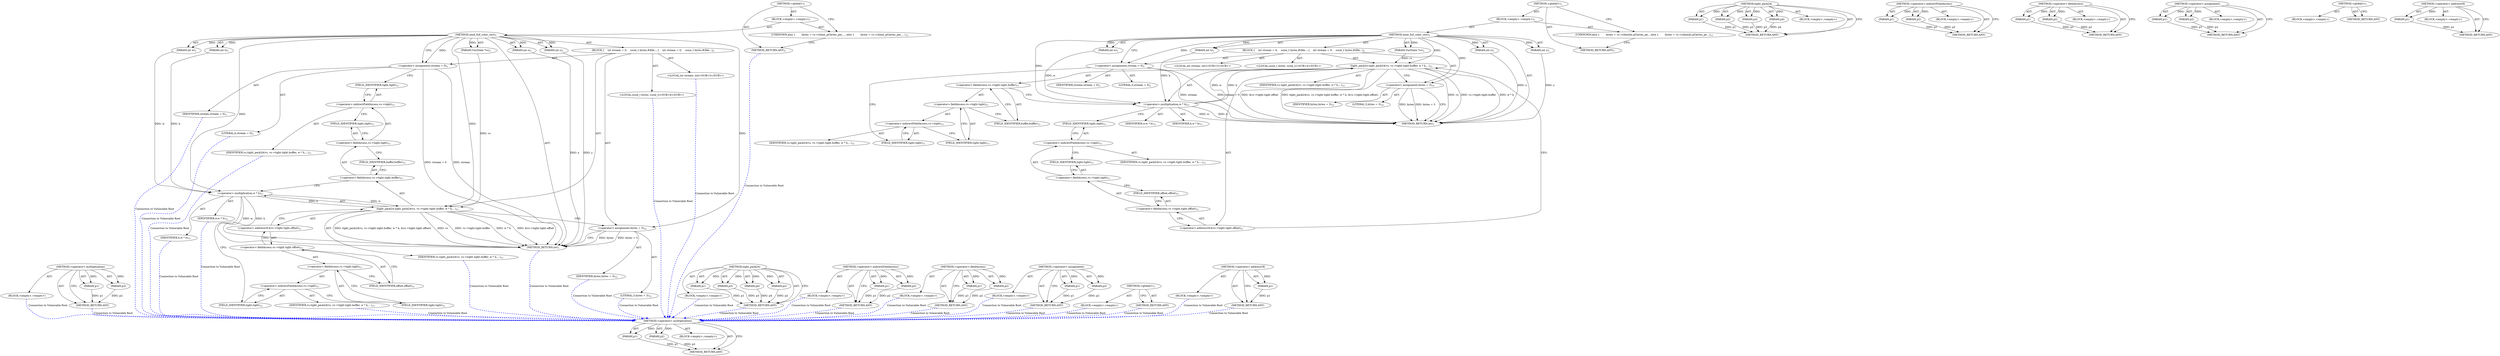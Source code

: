 digraph "&lt;operator&gt;.addressOf" {
vulnerable_87 [label=<(METHOD,&lt;operator&gt;.multiplication)>];
vulnerable_88 [label=<(PARAM,p1)>];
vulnerable_89 [label=<(PARAM,p2)>];
vulnerable_90 [label=<(BLOCK,&lt;empty&gt;,&lt;empty&gt;)>];
vulnerable_91 [label=<(METHOD_RETURN,ANY)>];
vulnerable_6 [label=<(METHOD,&lt;global&gt;)<SUB>1</SUB>>];
vulnerable_7 [label=<(BLOCK,&lt;empty&gt;,&lt;empty&gt;)<SUB>1</SUB>>];
vulnerable_8 [label=<(METHOD,send_full_color_rect)<SUB>1</SUB>>];
vulnerable_9 [label=<(PARAM,VncState *vs)<SUB>1</SUB>>];
vulnerable_10 [label=<(PARAM,int x)<SUB>1</SUB>>];
vulnerable_11 [label=<(PARAM,int y)<SUB>1</SUB>>];
vulnerable_12 [label=<(PARAM,int w)<SUB>1</SUB>>];
vulnerable_13 [label=<(PARAM,int h)<SUB>1</SUB>>];
vulnerable_14 [label=<(BLOCK,{
    int stream = 0;
    ssize_t bytes;

#ifde...,{
    int stream = 0;
    ssize_t bytes;

#ifde...)<SUB>2</SUB>>];
vulnerable_15 [label="<(LOCAL,int stream: int)<SUB>3</SUB>>"];
vulnerable_16 [label=<(&lt;operator&gt;.assignment,stream = 0)<SUB>3</SUB>>];
vulnerable_17 [label=<(IDENTIFIER,stream,stream = 0)<SUB>3</SUB>>];
vulnerable_18 [label=<(LITERAL,0,stream = 0)<SUB>3</SUB>>];
vulnerable_19 [label="<(LOCAL,ssize_t bytes: ssize_t)<SUB>4</SUB>>"];
vulnerable_20 [label=<(tight_pack24,tight_pack24(vs, vs-&gt;tight.tight.buffer, w * h,...)<SUB>11</SUB>>];
vulnerable_21 [label=<(IDENTIFIER,vs,tight_pack24(vs, vs-&gt;tight.tight.buffer, w * h,...)<SUB>11</SUB>>];
vulnerable_22 [label=<(&lt;operator&gt;.fieldAccess,vs-&gt;tight.tight.buffer)<SUB>11</SUB>>];
vulnerable_23 [label=<(&lt;operator&gt;.fieldAccess,vs-&gt;tight.tight)<SUB>11</SUB>>];
vulnerable_24 [label=<(&lt;operator&gt;.indirectFieldAccess,vs-&gt;tight)<SUB>11</SUB>>];
vulnerable_25 [label=<(IDENTIFIER,vs,tight_pack24(vs, vs-&gt;tight.tight.buffer, w * h,...)<SUB>11</SUB>>];
vulnerable_26 [label=<(FIELD_IDENTIFIER,tight,tight)<SUB>11</SUB>>];
vulnerable_27 [label=<(FIELD_IDENTIFIER,tight,tight)<SUB>11</SUB>>];
vulnerable_28 [label=<(FIELD_IDENTIFIER,buffer,buffer)<SUB>11</SUB>>];
vulnerable_29 [label=<(&lt;operator&gt;.multiplication,w * h)<SUB>11</SUB>>];
vulnerable_30 [label=<(IDENTIFIER,w,w * h)<SUB>11</SUB>>];
vulnerable_31 [label=<(IDENTIFIER,h,w * h)<SUB>11</SUB>>];
vulnerable_32 [label=<(&lt;operator&gt;.addressOf,&amp;vs-&gt;tight.tight.offset)<SUB>11</SUB>>];
vulnerable_33 [label=<(&lt;operator&gt;.fieldAccess,vs-&gt;tight.tight.offset)<SUB>11</SUB>>];
vulnerable_34 [label=<(&lt;operator&gt;.fieldAccess,vs-&gt;tight.tight)<SUB>11</SUB>>];
vulnerable_35 [label=<(&lt;operator&gt;.indirectFieldAccess,vs-&gt;tight)<SUB>11</SUB>>];
vulnerable_36 [label=<(IDENTIFIER,vs,tight_pack24(vs, vs-&gt;tight.tight.buffer, w * h,...)<SUB>11</SUB>>];
vulnerable_37 [label=<(FIELD_IDENTIFIER,tight,tight)<SUB>11</SUB>>];
vulnerable_38 [label=<(FIELD_IDENTIFIER,tight,tight)<SUB>11</SUB>>];
vulnerable_39 [label=<(FIELD_IDENTIFIER,offset,offset)<SUB>11</SUB>>];
vulnerable_40 [label=<(&lt;operator&gt;.assignment,bytes = 3)<SUB>12</SUB>>];
vulnerable_41 [label=<(IDENTIFIER,bytes,bytes = 3)<SUB>12</SUB>>];
vulnerable_42 [label=<(LITERAL,3,bytes = 3)<SUB>12</SUB>>];
vulnerable_43 [label=<(METHOD_RETURN,int)<SUB>1</SUB>>];
vulnerable_45 [label=<(UNKNOWN,else {
        bytes = vs-&gt;clientds.pf.bytes_pe...,else {
        bytes = vs-&gt;clientds.pf.bytes_pe...)<SUB>13</SUB>>];
vulnerable_46 [label=<(METHOD_RETURN,ANY)<SUB>1</SUB>>];
vulnerable_70 [label=<(METHOD,tight_pack24)>];
vulnerable_71 [label=<(PARAM,p1)>];
vulnerable_72 [label=<(PARAM,p2)>];
vulnerable_73 [label=<(PARAM,p3)>];
vulnerable_74 [label=<(PARAM,p4)>];
vulnerable_75 [label=<(BLOCK,&lt;empty&gt;,&lt;empty&gt;)>];
vulnerable_76 [label=<(METHOD_RETURN,ANY)>];
vulnerable_82 [label=<(METHOD,&lt;operator&gt;.indirectFieldAccess)>];
vulnerable_83 [label=<(PARAM,p1)>];
vulnerable_84 [label=<(PARAM,p2)>];
vulnerable_85 [label=<(BLOCK,&lt;empty&gt;,&lt;empty&gt;)>];
vulnerable_86 [label=<(METHOD_RETURN,ANY)>];
vulnerable_77 [label=<(METHOD,&lt;operator&gt;.fieldAccess)>];
vulnerable_78 [label=<(PARAM,p1)>];
vulnerable_79 [label=<(PARAM,p2)>];
vulnerable_80 [label=<(BLOCK,&lt;empty&gt;,&lt;empty&gt;)>];
vulnerable_81 [label=<(METHOD_RETURN,ANY)>];
vulnerable_65 [label=<(METHOD,&lt;operator&gt;.assignment)>];
vulnerable_66 [label=<(PARAM,p1)>];
vulnerable_67 [label=<(PARAM,p2)>];
vulnerable_68 [label=<(BLOCK,&lt;empty&gt;,&lt;empty&gt;)>];
vulnerable_69 [label=<(METHOD_RETURN,ANY)>];
vulnerable_59 [label=<(METHOD,&lt;global&gt;)<SUB>1</SUB>>];
vulnerable_60 [label=<(BLOCK,&lt;empty&gt;,&lt;empty&gt;)>];
vulnerable_61 [label=<(METHOD_RETURN,ANY)>];
vulnerable_92 [label=<(METHOD,&lt;operator&gt;.addressOf)>];
vulnerable_93 [label=<(PARAM,p1)>];
vulnerable_94 [label=<(BLOCK,&lt;empty&gt;,&lt;empty&gt;)>];
vulnerable_95 [label=<(METHOD_RETURN,ANY)>];
fixed_87 [label=<(METHOD,&lt;operator&gt;.multiplication)>];
fixed_88 [label=<(PARAM,p1)>];
fixed_89 [label=<(PARAM,p2)>];
fixed_90 [label=<(BLOCK,&lt;empty&gt;,&lt;empty&gt;)>];
fixed_91 [label=<(METHOD_RETURN,ANY)>];
fixed_6 [label=<(METHOD,&lt;global&gt;)<SUB>1</SUB>>];
fixed_7 [label=<(BLOCK,&lt;empty&gt;,&lt;empty&gt;)<SUB>1</SUB>>];
fixed_8 [label=<(METHOD,send_full_color_rect)<SUB>1</SUB>>];
fixed_9 [label=<(PARAM,VncState *vs)<SUB>1</SUB>>];
fixed_10 [label=<(PARAM,int x)<SUB>1</SUB>>];
fixed_11 [label=<(PARAM,int y)<SUB>1</SUB>>];
fixed_12 [label=<(PARAM,int w)<SUB>1</SUB>>];
fixed_13 [label=<(PARAM,int h)<SUB>1</SUB>>];
fixed_14 [label=<(BLOCK,{
    int stream = 0;
    ssize_t bytes;

#ifde...,{
    int stream = 0;
    ssize_t bytes;

#ifde...)<SUB>2</SUB>>];
fixed_15 [label="<(LOCAL,int stream: int)<SUB>3</SUB>>"];
fixed_16 [label=<(&lt;operator&gt;.assignment,stream = 0)<SUB>3</SUB>>];
fixed_17 [label=<(IDENTIFIER,stream,stream = 0)<SUB>3</SUB>>];
fixed_18 [label=<(LITERAL,0,stream = 0)<SUB>3</SUB>>];
fixed_19 [label="<(LOCAL,ssize_t bytes: ssize_t)<SUB>4</SUB>>"];
fixed_20 [label=<(tight_pack24,tight_pack24(vs, vs-&gt;tight.tight.buffer, w * h,...)<SUB>11</SUB>>];
fixed_21 [label=<(IDENTIFIER,vs,tight_pack24(vs, vs-&gt;tight.tight.buffer, w * h,...)<SUB>11</SUB>>];
fixed_22 [label=<(&lt;operator&gt;.fieldAccess,vs-&gt;tight.tight.buffer)<SUB>11</SUB>>];
fixed_23 [label=<(&lt;operator&gt;.fieldAccess,vs-&gt;tight.tight)<SUB>11</SUB>>];
fixed_24 [label=<(&lt;operator&gt;.indirectFieldAccess,vs-&gt;tight)<SUB>11</SUB>>];
fixed_25 [label=<(IDENTIFIER,vs,tight_pack24(vs, vs-&gt;tight.tight.buffer, w * h,...)<SUB>11</SUB>>];
fixed_26 [label=<(FIELD_IDENTIFIER,tight,tight)<SUB>11</SUB>>];
fixed_27 [label=<(FIELD_IDENTIFIER,tight,tight)<SUB>11</SUB>>];
fixed_28 [label=<(FIELD_IDENTIFIER,buffer,buffer)<SUB>11</SUB>>];
fixed_29 [label=<(&lt;operator&gt;.multiplication,w * h)<SUB>11</SUB>>];
fixed_30 [label=<(IDENTIFIER,w,w * h)<SUB>11</SUB>>];
fixed_31 [label=<(IDENTIFIER,h,w * h)<SUB>11</SUB>>];
fixed_32 [label=<(&lt;operator&gt;.addressOf,&amp;vs-&gt;tight.tight.offset)<SUB>11</SUB>>];
fixed_33 [label=<(&lt;operator&gt;.fieldAccess,vs-&gt;tight.tight.offset)<SUB>11</SUB>>];
fixed_34 [label=<(&lt;operator&gt;.fieldAccess,vs-&gt;tight.tight)<SUB>11</SUB>>];
fixed_35 [label=<(&lt;operator&gt;.indirectFieldAccess,vs-&gt;tight)<SUB>11</SUB>>];
fixed_36 [label=<(IDENTIFIER,vs,tight_pack24(vs, vs-&gt;tight.tight.buffer, w * h,...)<SUB>11</SUB>>];
fixed_37 [label=<(FIELD_IDENTIFIER,tight,tight)<SUB>11</SUB>>];
fixed_38 [label=<(FIELD_IDENTIFIER,tight,tight)<SUB>11</SUB>>];
fixed_39 [label=<(FIELD_IDENTIFIER,offset,offset)<SUB>11</SUB>>];
fixed_40 [label=<(&lt;operator&gt;.assignment,bytes = 3)<SUB>12</SUB>>];
fixed_41 [label=<(IDENTIFIER,bytes,bytes = 3)<SUB>12</SUB>>];
fixed_42 [label=<(LITERAL,3,bytes = 3)<SUB>12</SUB>>];
fixed_43 [label=<(METHOD_RETURN,int)<SUB>1</SUB>>];
fixed_45 [label=<(UNKNOWN,else {
        bytes = vs-&gt;client_pf.bytes_per_...,else {
        bytes = vs-&gt;client_pf.bytes_per_...)<SUB>13</SUB>>];
fixed_46 [label=<(METHOD_RETURN,ANY)<SUB>1</SUB>>];
fixed_70 [label=<(METHOD,tight_pack24)>];
fixed_71 [label=<(PARAM,p1)>];
fixed_72 [label=<(PARAM,p2)>];
fixed_73 [label=<(PARAM,p3)>];
fixed_74 [label=<(PARAM,p4)>];
fixed_75 [label=<(BLOCK,&lt;empty&gt;,&lt;empty&gt;)>];
fixed_76 [label=<(METHOD_RETURN,ANY)>];
fixed_82 [label=<(METHOD,&lt;operator&gt;.indirectFieldAccess)>];
fixed_83 [label=<(PARAM,p1)>];
fixed_84 [label=<(PARAM,p2)>];
fixed_85 [label=<(BLOCK,&lt;empty&gt;,&lt;empty&gt;)>];
fixed_86 [label=<(METHOD_RETURN,ANY)>];
fixed_77 [label=<(METHOD,&lt;operator&gt;.fieldAccess)>];
fixed_78 [label=<(PARAM,p1)>];
fixed_79 [label=<(PARAM,p2)>];
fixed_80 [label=<(BLOCK,&lt;empty&gt;,&lt;empty&gt;)>];
fixed_81 [label=<(METHOD_RETURN,ANY)>];
fixed_65 [label=<(METHOD,&lt;operator&gt;.assignment)>];
fixed_66 [label=<(PARAM,p1)>];
fixed_67 [label=<(PARAM,p2)>];
fixed_68 [label=<(BLOCK,&lt;empty&gt;,&lt;empty&gt;)>];
fixed_69 [label=<(METHOD_RETURN,ANY)>];
fixed_59 [label=<(METHOD,&lt;global&gt;)<SUB>1</SUB>>];
fixed_60 [label=<(BLOCK,&lt;empty&gt;,&lt;empty&gt;)>];
fixed_61 [label=<(METHOD_RETURN,ANY)>];
fixed_92 [label=<(METHOD,&lt;operator&gt;.addressOf)>];
fixed_93 [label=<(PARAM,p1)>];
fixed_94 [label=<(BLOCK,&lt;empty&gt;,&lt;empty&gt;)>];
fixed_95 [label=<(METHOD_RETURN,ANY)>];
vulnerable_87 -> vulnerable_88  [key=0, label="AST: "];
vulnerable_87 -> vulnerable_88  [key=1, label="DDG: "];
vulnerable_87 -> vulnerable_90  [key=0, label="AST: "];
vulnerable_87 -> vulnerable_89  [key=0, label="AST: "];
vulnerable_87 -> vulnerable_89  [key=1, label="DDG: "];
vulnerable_87 -> vulnerable_91  [key=0, label="AST: "];
vulnerable_87 -> vulnerable_91  [key=1, label="CFG: "];
vulnerable_88 -> vulnerable_91  [key=0, label="DDG: p1"];
vulnerable_89 -> vulnerable_91  [key=0, label="DDG: p2"];
vulnerable_6 -> vulnerable_7  [key=0, label="AST: "];
vulnerable_6 -> vulnerable_46  [key=0, label="AST: "];
vulnerable_6 -> vulnerable_45  [key=0, label="CFG: "];
vulnerable_7 -> vulnerable_8  [key=0, label="AST: "];
vulnerable_7 -> vulnerable_45  [key=0, label="AST: "];
vulnerable_8 -> vulnerable_9  [key=0, label="AST: "];
vulnerable_8 -> vulnerable_9  [key=1, label="DDG: "];
vulnerable_8 -> vulnerable_10  [key=0, label="AST: "];
vulnerable_8 -> vulnerable_10  [key=1, label="DDG: "];
vulnerable_8 -> vulnerable_11  [key=0, label="AST: "];
vulnerable_8 -> vulnerable_11  [key=1, label="DDG: "];
vulnerable_8 -> vulnerable_12  [key=0, label="AST: "];
vulnerable_8 -> vulnerable_12  [key=1, label="DDG: "];
vulnerable_8 -> vulnerable_13  [key=0, label="AST: "];
vulnerable_8 -> vulnerable_13  [key=1, label="DDG: "];
vulnerable_8 -> vulnerable_14  [key=0, label="AST: "];
vulnerable_8 -> vulnerable_43  [key=0, label="AST: "];
vulnerable_8 -> vulnerable_16  [key=0, label="CFG: "];
vulnerable_8 -> vulnerable_16  [key=1, label="DDG: "];
vulnerable_8 -> vulnerable_40  [key=0, label="DDG: "];
vulnerable_8 -> vulnerable_20  [key=0, label="DDG: "];
vulnerable_8 -> vulnerable_29  [key=0, label="DDG: "];
vulnerable_9 -> vulnerable_20  [key=0, label="DDG: vs"];
vulnerable_10 -> vulnerable_43  [key=0, label="DDG: x"];
vulnerable_11 -> vulnerable_43  [key=0, label="DDG: y"];
vulnerable_12 -> vulnerable_29  [key=0, label="DDG: w"];
vulnerable_13 -> vulnerable_29  [key=0, label="DDG: h"];
vulnerable_14 -> vulnerable_15  [key=0, label="AST: "];
vulnerable_14 -> vulnerable_16  [key=0, label="AST: "];
vulnerable_14 -> vulnerable_19  [key=0, label="AST: "];
vulnerable_14 -> vulnerable_20  [key=0, label="AST: "];
vulnerable_14 -> vulnerable_40  [key=0, label="AST: "];
vulnerable_16 -> vulnerable_17  [key=0, label="AST: "];
vulnerable_16 -> vulnerable_18  [key=0, label="AST: "];
vulnerable_16 -> vulnerable_26  [key=0, label="CFG: "];
vulnerable_16 -> vulnerable_43  [key=0, label="DDG: stream"];
vulnerable_16 -> vulnerable_43  [key=1, label="DDG: stream = 0"];
vulnerable_20 -> vulnerable_21  [key=0, label="AST: "];
vulnerable_20 -> vulnerable_22  [key=0, label="AST: "];
vulnerable_20 -> vulnerable_29  [key=0, label="AST: "];
vulnerable_20 -> vulnerable_32  [key=0, label="AST: "];
vulnerable_20 -> vulnerable_40  [key=0, label="CFG: "];
vulnerable_20 -> vulnerable_43  [key=0, label="DDG: vs"];
vulnerable_20 -> vulnerable_43  [key=1, label="DDG: vs-&gt;tight.tight.buffer"];
vulnerable_20 -> vulnerable_43  [key=2, label="DDG: w * h"];
vulnerable_20 -> vulnerable_43  [key=3, label="DDG: &amp;vs-&gt;tight.tight.offset"];
vulnerable_20 -> vulnerable_43  [key=4, label="DDG: tight_pack24(vs, vs-&gt;tight.tight.buffer, w * h, &amp;vs-&gt;tight.tight.offset)"];
vulnerable_22 -> vulnerable_23  [key=0, label="AST: "];
vulnerable_22 -> vulnerable_28  [key=0, label="AST: "];
vulnerable_22 -> vulnerable_29  [key=0, label="CFG: "];
vulnerable_23 -> vulnerable_24  [key=0, label="AST: "];
vulnerable_23 -> vulnerable_27  [key=0, label="AST: "];
vulnerable_23 -> vulnerable_28  [key=0, label="CFG: "];
vulnerable_24 -> vulnerable_25  [key=0, label="AST: "];
vulnerable_24 -> vulnerable_26  [key=0, label="AST: "];
vulnerable_24 -> vulnerable_27  [key=0, label="CFG: "];
vulnerable_26 -> vulnerable_24  [key=0, label="CFG: "];
vulnerable_27 -> vulnerable_23  [key=0, label="CFG: "];
vulnerable_28 -> vulnerable_22  [key=0, label="CFG: "];
vulnerable_29 -> vulnerable_30  [key=0, label="AST: "];
vulnerable_29 -> vulnerable_31  [key=0, label="AST: "];
vulnerable_29 -> vulnerable_37  [key=0, label="CFG: "];
vulnerable_29 -> vulnerable_43  [key=0, label="DDG: w"];
vulnerable_29 -> vulnerable_43  [key=1, label="DDG: h"];
vulnerable_29 -> vulnerable_20  [key=0, label="DDG: w"];
vulnerable_29 -> vulnerable_20  [key=1, label="DDG: h"];
vulnerable_32 -> vulnerable_33  [key=0, label="AST: "];
vulnerable_32 -> vulnerable_20  [key=0, label="CFG: "];
vulnerable_33 -> vulnerable_34  [key=0, label="AST: "];
vulnerable_33 -> vulnerable_39  [key=0, label="AST: "];
vulnerable_33 -> vulnerable_32  [key=0, label="CFG: "];
vulnerable_34 -> vulnerable_35  [key=0, label="AST: "];
vulnerable_34 -> vulnerable_38  [key=0, label="AST: "];
vulnerable_34 -> vulnerable_39  [key=0, label="CFG: "];
vulnerable_35 -> vulnerable_36  [key=0, label="AST: "];
vulnerable_35 -> vulnerable_37  [key=0, label="AST: "];
vulnerable_35 -> vulnerable_38  [key=0, label="CFG: "];
vulnerable_37 -> vulnerable_35  [key=0, label="CFG: "];
vulnerable_38 -> vulnerable_34  [key=0, label="CFG: "];
vulnerable_39 -> vulnerable_33  [key=0, label="CFG: "];
vulnerable_40 -> vulnerable_41  [key=0, label="AST: "];
vulnerable_40 -> vulnerable_42  [key=0, label="AST: "];
vulnerable_40 -> vulnerable_43  [key=0, label="CFG: "];
vulnerable_40 -> vulnerable_43  [key=1, label="DDG: bytes"];
vulnerable_40 -> vulnerable_43  [key=2, label="DDG: bytes = 3"];
vulnerable_45 -> vulnerable_46  [key=0, label="CFG: "];
vulnerable_70 -> vulnerable_71  [key=0, label="AST: "];
vulnerable_70 -> vulnerable_71  [key=1, label="DDG: "];
vulnerable_70 -> vulnerable_75  [key=0, label="AST: "];
vulnerable_70 -> vulnerable_72  [key=0, label="AST: "];
vulnerable_70 -> vulnerable_72  [key=1, label="DDG: "];
vulnerable_70 -> vulnerable_76  [key=0, label="AST: "];
vulnerable_70 -> vulnerable_76  [key=1, label="CFG: "];
vulnerable_70 -> vulnerable_73  [key=0, label="AST: "];
vulnerable_70 -> vulnerable_73  [key=1, label="DDG: "];
vulnerable_70 -> vulnerable_74  [key=0, label="AST: "];
vulnerable_70 -> vulnerable_74  [key=1, label="DDG: "];
vulnerable_71 -> vulnerable_76  [key=0, label="DDG: p1"];
vulnerable_72 -> vulnerable_76  [key=0, label="DDG: p2"];
vulnerable_73 -> vulnerable_76  [key=0, label="DDG: p3"];
vulnerable_74 -> vulnerable_76  [key=0, label="DDG: p4"];
vulnerable_82 -> vulnerable_83  [key=0, label="AST: "];
vulnerable_82 -> vulnerable_83  [key=1, label="DDG: "];
vulnerable_82 -> vulnerable_85  [key=0, label="AST: "];
vulnerable_82 -> vulnerable_84  [key=0, label="AST: "];
vulnerable_82 -> vulnerable_84  [key=1, label="DDG: "];
vulnerable_82 -> vulnerable_86  [key=0, label="AST: "];
vulnerable_82 -> vulnerable_86  [key=1, label="CFG: "];
vulnerable_83 -> vulnerable_86  [key=0, label="DDG: p1"];
vulnerable_84 -> vulnerable_86  [key=0, label="DDG: p2"];
vulnerable_77 -> vulnerable_78  [key=0, label="AST: "];
vulnerable_77 -> vulnerable_78  [key=1, label="DDG: "];
vulnerable_77 -> vulnerable_80  [key=0, label="AST: "];
vulnerable_77 -> vulnerable_79  [key=0, label="AST: "];
vulnerable_77 -> vulnerable_79  [key=1, label="DDG: "];
vulnerable_77 -> vulnerable_81  [key=0, label="AST: "];
vulnerable_77 -> vulnerable_81  [key=1, label="CFG: "];
vulnerable_78 -> vulnerable_81  [key=0, label="DDG: p1"];
vulnerable_79 -> vulnerable_81  [key=0, label="DDG: p2"];
vulnerable_65 -> vulnerable_66  [key=0, label="AST: "];
vulnerable_65 -> vulnerable_66  [key=1, label="DDG: "];
vulnerable_65 -> vulnerable_68  [key=0, label="AST: "];
vulnerable_65 -> vulnerable_67  [key=0, label="AST: "];
vulnerable_65 -> vulnerable_67  [key=1, label="DDG: "];
vulnerable_65 -> vulnerable_69  [key=0, label="AST: "];
vulnerable_65 -> vulnerable_69  [key=1, label="CFG: "];
vulnerable_66 -> vulnerable_69  [key=0, label="DDG: p1"];
vulnerable_67 -> vulnerable_69  [key=0, label="DDG: p2"];
vulnerable_59 -> vulnerable_60  [key=0, label="AST: "];
vulnerable_59 -> vulnerable_61  [key=0, label="AST: "];
vulnerable_59 -> vulnerable_61  [key=1, label="CFG: "];
vulnerable_92 -> vulnerable_93  [key=0, label="AST: "];
vulnerable_92 -> vulnerable_93  [key=1, label="DDG: "];
vulnerable_92 -> vulnerable_94  [key=0, label="AST: "];
vulnerable_92 -> vulnerable_95  [key=0, label="AST: "];
vulnerable_92 -> vulnerable_95  [key=1, label="CFG: "];
vulnerable_93 -> vulnerable_95  [key=0, label="DDG: p1"];
fixed_87 -> fixed_88  [key=0, label="AST: "];
fixed_87 -> fixed_88  [key=1, label="DDG: "];
fixed_87 -> fixed_90  [key=0, label="AST: "];
fixed_87 -> fixed_89  [key=0, label="AST: "];
fixed_87 -> fixed_89  [key=1, label="DDG: "];
fixed_87 -> fixed_91  [key=0, label="AST: "];
fixed_87 -> fixed_91  [key=1, label="CFG: "];
fixed_88 -> fixed_91  [key=0, label="DDG: p1"];
fixed_89 -> fixed_91  [key=0, label="DDG: p2"];
fixed_90 -> vulnerable_87  [color=blue, key=0, label="Connection to Vulnerable Root", penwidth="2.0", style=dashed];
fixed_91 -> vulnerable_87  [color=blue, key=0, label="Connection to Vulnerable Root", penwidth="2.0", style=dashed];
fixed_6 -> fixed_7  [key=0, label="AST: "];
fixed_6 -> fixed_46  [key=0, label="AST: "];
fixed_6 -> fixed_45  [key=0, label="CFG: "];
fixed_7 -> fixed_8  [key=0, label="AST: "];
fixed_7 -> fixed_45  [key=0, label="AST: "];
fixed_8 -> fixed_9  [key=0, label="AST: "];
fixed_8 -> fixed_9  [key=1, label="DDG: "];
fixed_8 -> fixed_10  [key=0, label="AST: "];
fixed_8 -> fixed_10  [key=1, label="DDG: "];
fixed_8 -> fixed_11  [key=0, label="AST: "];
fixed_8 -> fixed_11  [key=1, label="DDG: "];
fixed_8 -> fixed_12  [key=0, label="AST: "];
fixed_8 -> fixed_12  [key=1, label="DDG: "];
fixed_8 -> fixed_13  [key=0, label="AST: "];
fixed_8 -> fixed_13  [key=1, label="DDG: "];
fixed_8 -> fixed_14  [key=0, label="AST: "];
fixed_8 -> fixed_43  [key=0, label="AST: "];
fixed_8 -> fixed_16  [key=0, label="CFG: "];
fixed_8 -> fixed_16  [key=1, label="DDG: "];
fixed_8 -> fixed_40  [key=0, label="DDG: "];
fixed_8 -> fixed_20  [key=0, label="DDG: "];
fixed_8 -> fixed_29  [key=0, label="DDG: "];
fixed_9 -> fixed_20  [key=0, label="DDG: vs"];
fixed_10 -> fixed_43  [key=0, label="DDG: x"];
fixed_11 -> fixed_43  [key=0, label="DDG: y"];
fixed_12 -> fixed_29  [key=0, label="DDG: w"];
fixed_13 -> fixed_29  [key=0, label="DDG: h"];
fixed_14 -> fixed_15  [key=0, label="AST: "];
fixed_14 -> fixed_16  [key=0, label="AST: "];
fixed_14 -> fixed_19  [key=0, label="AST: "];
fixed_14 -> fixed_20  [key=0, label="AST: "];
fixed_14 -> fixed_40  [key=0, label="AST: "];
fixed_15 -> vulnerable_87  [color=blue, key=0, label="Connection to Vulnerable Root", penwidth="2.0", style=dashed];
fixed_16 -> fixed_17  [key=0, label="AST: "];
fixed_16 -> fixed_18  [key=0, label="AST: "];
fixed_16 -> fixed_26  [key=0, label="CFG: "];
fixed_16 -> fixed_43  [key=0, label="DDG: stream"];
fixed_16 -> fixed_43  [key=1, label="DDG: stream = 0"];
fixed_17 -> vulnerable_87  [color=blue, key=0, label="Connection to Vulnerable Root", penwidth="2.0", style=dashed];
fixed_18 -> vulnerable_87  [color=blue, key=0, label="Connection to Vulnerable Root", penwidth="2.0", style=dashed];
fixed_19 -> vulnerable_87  [color=blue, key=0, label="Connection to Vulnerable Root", penwidth="2.0", style=dashed];
fixed_20 -> fixed_21  [key=0, label="AST: "];
fixed_20 -> fixed_22  [key=0, label="AST: "];
fixed_20 -> fixed_29  [key=0, label="AST: "];
fixed_20 -> fixed_32  [key=0, label="AST: "];
fixed_20 -> fixed_40  [key=0, label="CFG: "];
fixed_20 -> fixed_43  [key=0, label="DDG: vs"];
fixed_20 -> fixed_43  [key=1, label="DDG: vs-&gt;tight.tight.buffer"];
fixed_20 -> fixed_43  [key=2, label="DDG: w * h"];
fixed_20 -> fixed_43  [key=3, label="DDG: &amp;vs-&gt;tight.tight.offset"];
fixed_20 -> fixed_43  [key=4, label="DDG: tight_pack24(vs, vs-&gt;tight.tight.buffer, w * h, &amp;vs-&gt;tight.tight.offset)"];
fixed_21 -> vulnerable_87  [color=blue, key=0, label="Connection to Vulnerable Root", penwidth="2.0", style=dashed];
fixed_22 -> fixed_23  [key=0, label="AST: "];
fixed_22 -> fixed_28  [key=0, label="AST: "];
fixed_22 -> fixed_29  [key=0, label="CFG: "];
fixed_23 -> fixed_24  [key=0, label="AST: "];
fixed_23 -> fixed_27  [key=0, label="AST: "];
fixed_23 -> fixed_28  [key=0, label="CFG: "];
fixed_24 -> fixed_25  [key=0, label="AST: "];
fixed_24 -> fixed_26  [key=0, label="AST: "];
fixed_24 -> fixed_27  [key=0, label="CFG: "];
fixed_25 -> vulnerable_87  [color=blue, key=0, label="Connection to Vulnerable Root", penwidth="2.0", style=dashed];
fixed_26 -> fixed_24  [key=0, label="CFG: "];
fixed_27 -> fixed_23  [key=0, label="CFG: "];
fixed_28 -> fixed_22  [key=0, label="CFG: "];
fixed_29 -> fixed_30  [key=0, label="AST: "];
fixed_29 -> fixed_31  [key=0, label="AST: "];
fixed_29 -> fixed_37  [key=0, label="CFG: "];
fixed_29 -> fixed_43  [key=0, label="DDG: w"];
fixed_29 -> fixed_43  [key=1, label="DDG: h"];
fixed_29 -> fixed_20  [key=0, label="DDG: w"];
fixed_29 -> fixed_20  [key=1, label="DDG: h"];
fixed_30 -> vulnerable_87  [color=blue, key=0, label="Connection to Vulnerable Root", penwidth="2.0", style=dashed];
fixed_31 -> vulnerable_87  [color=blue, key=0, label="Connection to Vulnerable Root", penwidth="2.0", style=dashed];
fixed_32 -> fixed_33  [key=0, label="AST: "];
fixed_32 -> fixed_20  [key=0, label="CFG: "];
fixed_33 -> fixed_34  [key=0, label="AST: "];
fixed_33 -> fixed_39  [key=0, label="AST: "];
fixed_33 -> fixed_32  [key=0, label="CFG: "];
fixed_34 -> fixed_35  [key=0, label="AST: "];
fixed_34 -> fixed_38  [key=0, label="AST: "];
fixed_34 -> fixed_39  [key=0, label="CFG: "];
fixed_35 -> fixed_36  [key=0, label="AST: "];
fixed_35 -> fixed_37  [key=0, label="AST: "];
fixed_35 -> fixed_38  [key=0, label="CFG: "];
fixed_36 -> vulnerable_87  [color=blue, key=0, label="Connection to Vulnerable Root", penwidth="2.0", style=dashed];
fixed_37 -> fixed_35  [key=0, label="CFG: "];
fixed_38 -> fixed_34  [key=0, label="CFG: "];
fixed_39 -> fixed_33  [key=0, label="CFG: "];
fixed_40 -> fixed_41  [key=0, label="AST: "];
fixed_40 -> fixed_42  [key=0, label="AST: "];
fixed_40 -> fixed_43  [key=0, label="CFG: "];
fixed_40 -> fixed_43  [key=1, label="DDG: bytes"];
fixed_40 -> fixed_43  [key=2, label="DDG: bytes = 3"];
fixed_41 -> vulnerable_87  [color=blue, key=0, label="Connection to Vulnerable Root", penwidth="2.0", style=dashed];
fixed_42 -> vulnerable_87  [color=blue, key=0, label="Connection to Vulnerable Root", penwidth="2.0", style=dashed];
fixed_43 -> vulnerable_87  [color=blue, key=0, label="Connection to Vulnerable Root", penwidth="2.0", style=dashed];
fixed_45 -> fixed_46  [key=0, label="CFG: "];
fixed_46 -> vulnerable_87  [color=blue, key=0, label="Connection to Vulnerable Root", penwidth="2.0", style=dashed];
fixed_70 -> fixed_71  [key=0, label="AST: "];
fixed_70 -> fixed_71  [key=1, label="DDG: "];
fixed_70 -> fixed_75  [key=0, label="AST: "];
fixed_70 -> fixed_72  [key=0, label="AST: "];
fixed_70 -> fixed_72  [key=1, label="DDG: "];
fixed_70 -> fixed_76  [key=0, label="AST: "];
fixed_70 -> fixed_76  [key=1, label="CFG: "];
fixed_70 -> fixed_73  [key=0, label="AST: "];
fixed_70 -> fixed_73  [key=1, label="DDG: "];
fixed_70 -> fixed_74  [key=0, label="AST: "];
fixed_70 -> fixed_74  [key=1, label="DDG: "];
fixed_71 -> fixed_76  [key=0, label="DDG: p1"];
fixed_72 -> fixed_76  [key=0, label="DDG: p2"];
fixed_73 -> fixed_76  [key=0, label="DDG: p3"];
fixed_74 -> fixed_76  [key=0, label="DDG: p4"];
fixed_75 -> vulnerable_87  [color=blue, key=0, label="Connection to Vulnerable Root", penwidth="2.0", style=dashed];
fixed_76 -> vulnerable_87  [color=blue, key=0, label="Connection to Vulnerable Root", penwidth="2.0", style=dashed];
fixed_82 -> fixed_83  [key=0, label="AST: "];
fixed_82 -> fixed_83  [key=1, label="DDG: "];
fixed_82 -> fixed_85  [key=0, label="AST: "];
fixed_82 -> fixed_84  [key=0, label="AST: "];
fixed_82 -> fixed_84  [key=1, label="DDG: "];
fixed_82 -> fixed_86  [key=0, label="AST: "];
fixed_82 -> fixed_86  [key=1, label="CFG: "];
fixed_83 -> fixed_86  [key=0, label="DDG: p1"];
fixed_84 -> fixed_86  [key=0, label="DDG: p2"];
fixed_85 -> vulnerable_87  [color=blue, key=0, label="Connection to Vulnerable Root", penwidth="2.0", style=dashed];
fixed_86 -> vulnerable_87  [color=blue, key=0, label="Connection to Vulnerable Root", penwidth="2.0", style=dashed];
fixed_77 -> fixed_78  [key=0, label="AST: "];
fixed_77 -> fixed_78  [key=1, label="DDG: "];
fixed_77 -> fixed_80  [key=0, label="AST: "];
fixed_77 -> fixed_79  [key=0, label="AST: "];
fixed_77 -> fixed_79  [key=1, label="DDG: "];
fixed_77 -> fixed_81  [key=0, label="AST: "];
fixed_77 -> fixed_81  [key=1, label="CFG: "];
fixed_78 -> fixed_81  [key=0, label="DDG: p1"];
fixed_79 -> fixed_81  [key=0, label="DDG: p2"];
fixed_80 -> vulnerable_87  [color=blue, key=0, label="Connection to Vulnerable Root", penwidth="2.0", style=dashed];
fixed_81 -> vulnerable_87  [color=blue, key=0, label="Connection to Vulnerable Root", penwidth="2.0", style=dashed];
fixed_65 -> fixed_66  [key=0, label="AST: "];
fixed_65 -> fixed_66  [key=1, label="DDG: "];
fixed_65 -> fixed_68  [key=0, label="AST: "];
fixed_65 -> fixed_67  [key=0, label="AST: "];
fixed_65 -> fixed_67  [key=1, label="DDG: "];
fixed_65 -> fixed_69  [key=0, label="AST: "];
fixed_65 -> fixed_69  [key=1, label="CFG: "];
fixed_66 -> fixed_69  [key=0, label="DDG: p1"];
fixed_67 -> fixed_69  [key=0, label="DDG: p2"];
fixed_68 -> vulnerable_87  [color=blue, key=0, label="Connection to Vulnerable Root", penwidth="2.0", style=dashed];
fixed_69 -> vulnerable_87  [color=blue, key=0, label="Connection to Vulnerable Root", penwidth="2.0", style=dashed];
fixed_59 -> fixed_60  [key=0, label="AST: "];
fixed_59 -> fixed_61  [key=0, label="AST: "];
fixed_59 -> fixed_61  [key=1, label="CFG: "];
fixed_60 -> vulnerable_87  [color=blue, key=0, label="Connection to Vulnerable Root", penwidth="2.0", style=dashed];
fixed_61 -> vulnerable_87  [color=blue, key=0, label="Connection to Vulnerable Root", penwidth="2.0", style=dashed];
fixed_92 -> fixed_93  [key=0, label="AST: "];
fixed_92 -> fixed_93  [key=1, label="DDG: "];
fixed_92 -> fixed_94  [key=0, label="AST: "];
fixed_92 -> fixed_95  [key=0, label="AST: "];
fixed_92 -> fixed_95  [key=1, label="CFG: "];
fixed_93 -> fixed_95  [key=0, label="DDG: p1"];
fixed_94 -> vulnerable_87  [color=blue, key=0, label="Connection to Vulnerable Root", penwidth="2.0", style=dashed];
fixed_95 -> vulnerable_87  [color=blue, key=0, label="Connection to Vulnerable Root", penwidth="2.0", style=dashed];
}
